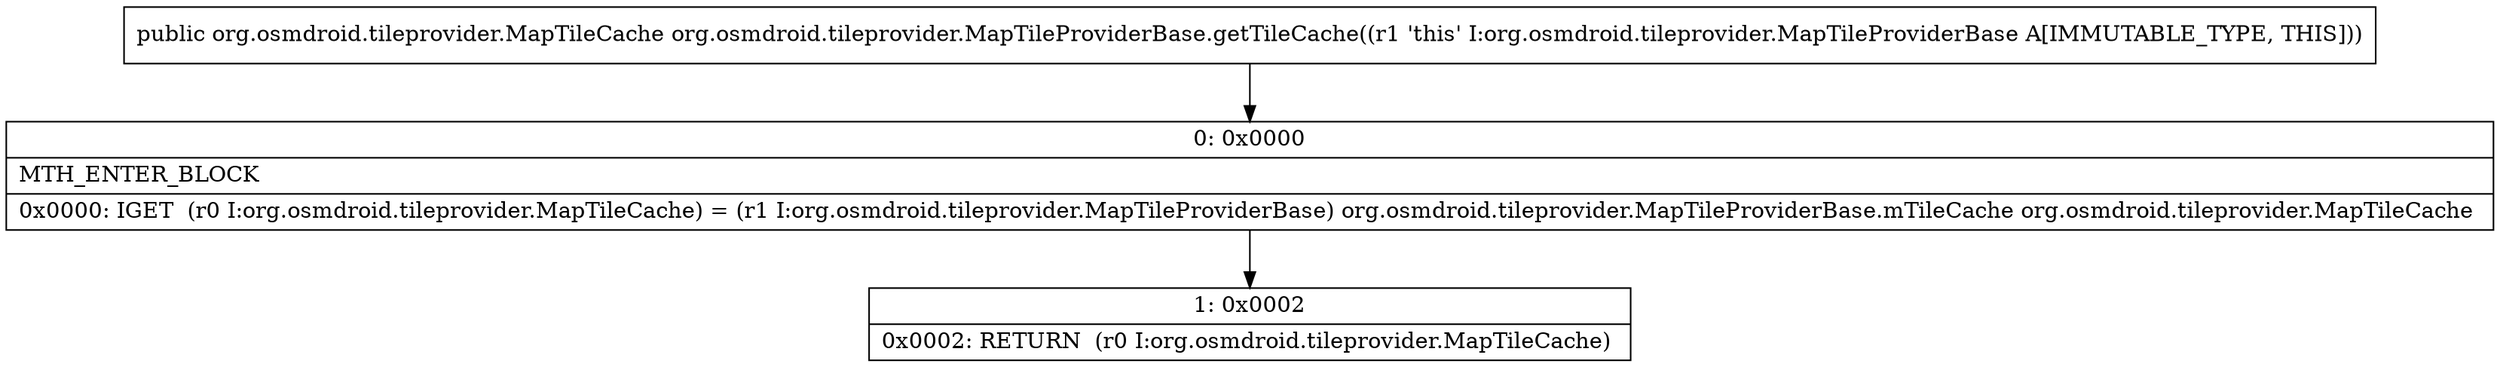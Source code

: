 digraph "CFG fororg.osmdroid.tileprovider.MapTileProviderBase.getTileCache()Lorg\/osmdroid\/tileprovider\/MapTileCache;" {
Node_0 [shape=record,label="{0\:\ 0x0000|MTH_ENTER_BLOCK\l|0x0000: IGET  (r0 I:org.osmdroid.tileprovider.MapTileCache) = (r1 I:org.osmdroid.tileprovider.MapTileProviderBase) org.osmdroid.tileprovider.MapTileProviderBase.mTileCache org.osmdroid.tileprovider.MapTileCache \l}"];
Node_1 [shape=record,label="{1\:\ 0x0002|0x0002: RETURN  (r0 I:org.osmdroid.tileprovider.MapTileCache) \l}"];
MethodNode[shape=record,label="{public org.osmdroid.tileprovider.MapTileCache org.osmdroid.tileprovider.MapTileProviderBase.getTileCache((r1 'this' I:org.osmdroid.tileprovider.MapTileProviderBase A[IMMUTABLE_TYPE, THIS])) }"];
MethodNode -> Node_0;
Node_0 -> Node_1;
}

